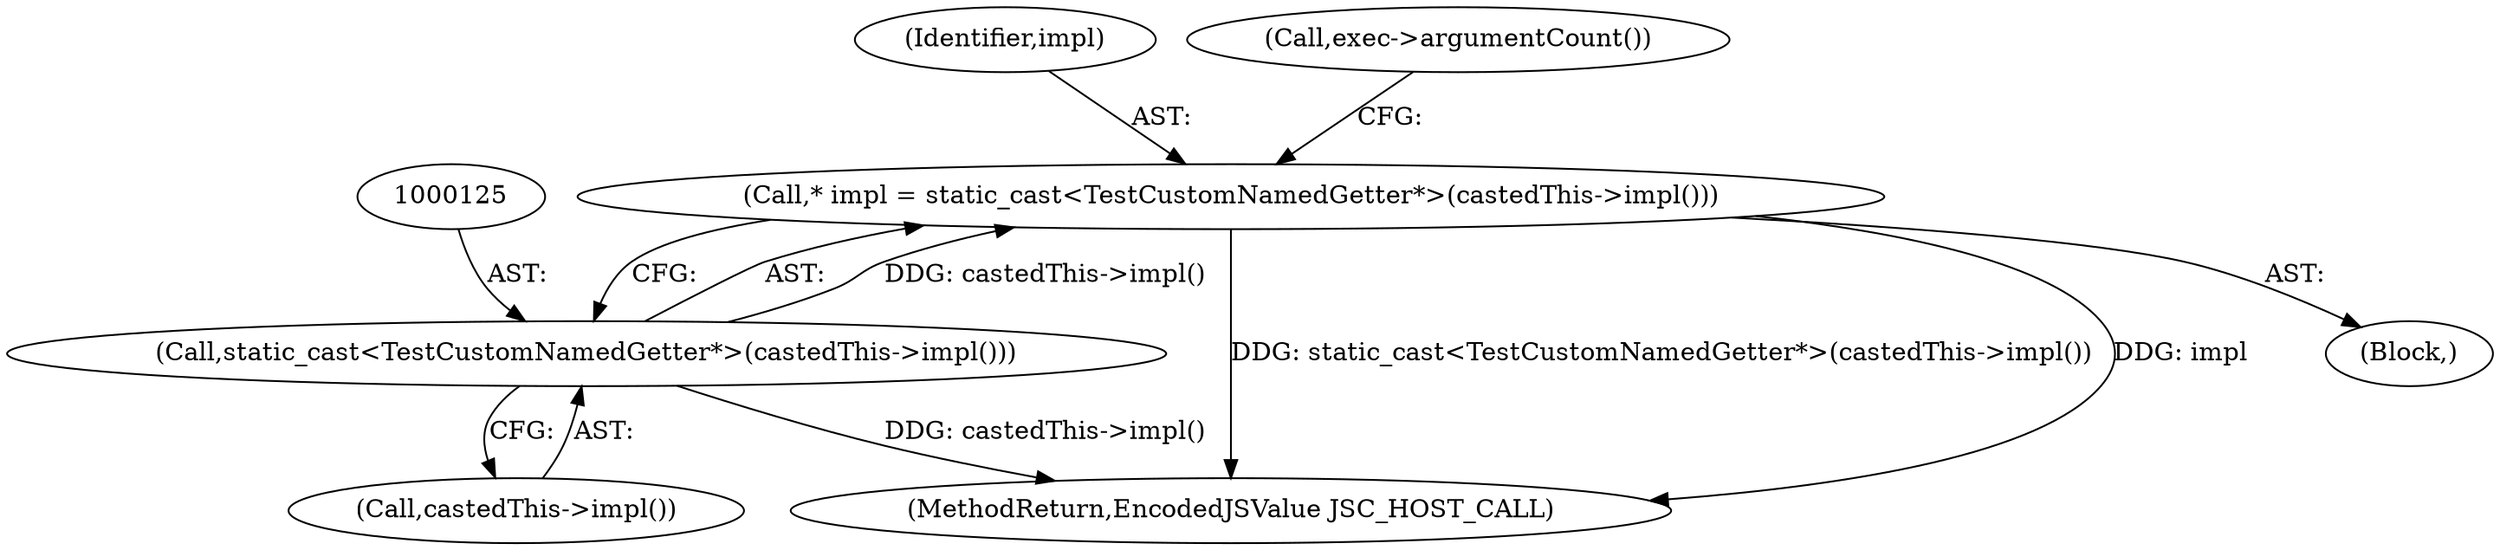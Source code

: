 digraph "0_Chrome_b944f670bb7a8a919daac497a4ea0536c954c201_11@pointer" {
"1000122" [label="(Call,* impl = static_cast<TestCustomNamedGetter*>(castedThis->impl()))"];
"1000124" [label="(Call,static_cast<TestCustomNamedGetter*>(castedThis->impl()))"];
"1000147" [label="(MethodReturn,EncodedJSValue JSC_HOST_CALL)"];
"1000122" [label="(Call,* impl = static_cast<TestCustomNamedGetter*>(castedThis->impl()))"];
"1000124" [label="(Call,static_cast<TestCustomNamedGetter*>(castedThis->impl()))"];
"1000102" [label="(Block,)"];
"1000126" [label="(Call,castedThis->impl())"];
"1000123" [label="(Identifier,impl)"];
"1000129" [label="(Call,exec->argumentCount())"];
"1000122" -> "1000102"  [label="AST: "];
"1000122" -> "1000124"  [label="CFG: "];
"1000123" -> "1000122"  [label="AST: "];
"1000124" -> "1000122"  [label="AST: "];
"1000129" -> "1000122"  [label="CFG: "];
"1000122" -> "1000147"  [label="DDG: static_cast<TestCustomNamedGetter*>(castedThis->impl())"];
"1000122" -> "1000147"  [label="DDG: impl"];
"1000124" -> "1000122"  [label="DDG: castedThis->impl()"];
"1000124" -> "1000126"  [label="CFG: "];
"1000125" -> "1000124"  [label="AST: "];
"1000126" -> "1000124"  [label="AST: "];
"1000124" -> "1000147"  [label="DDG: castedThis->impl()"];
}
